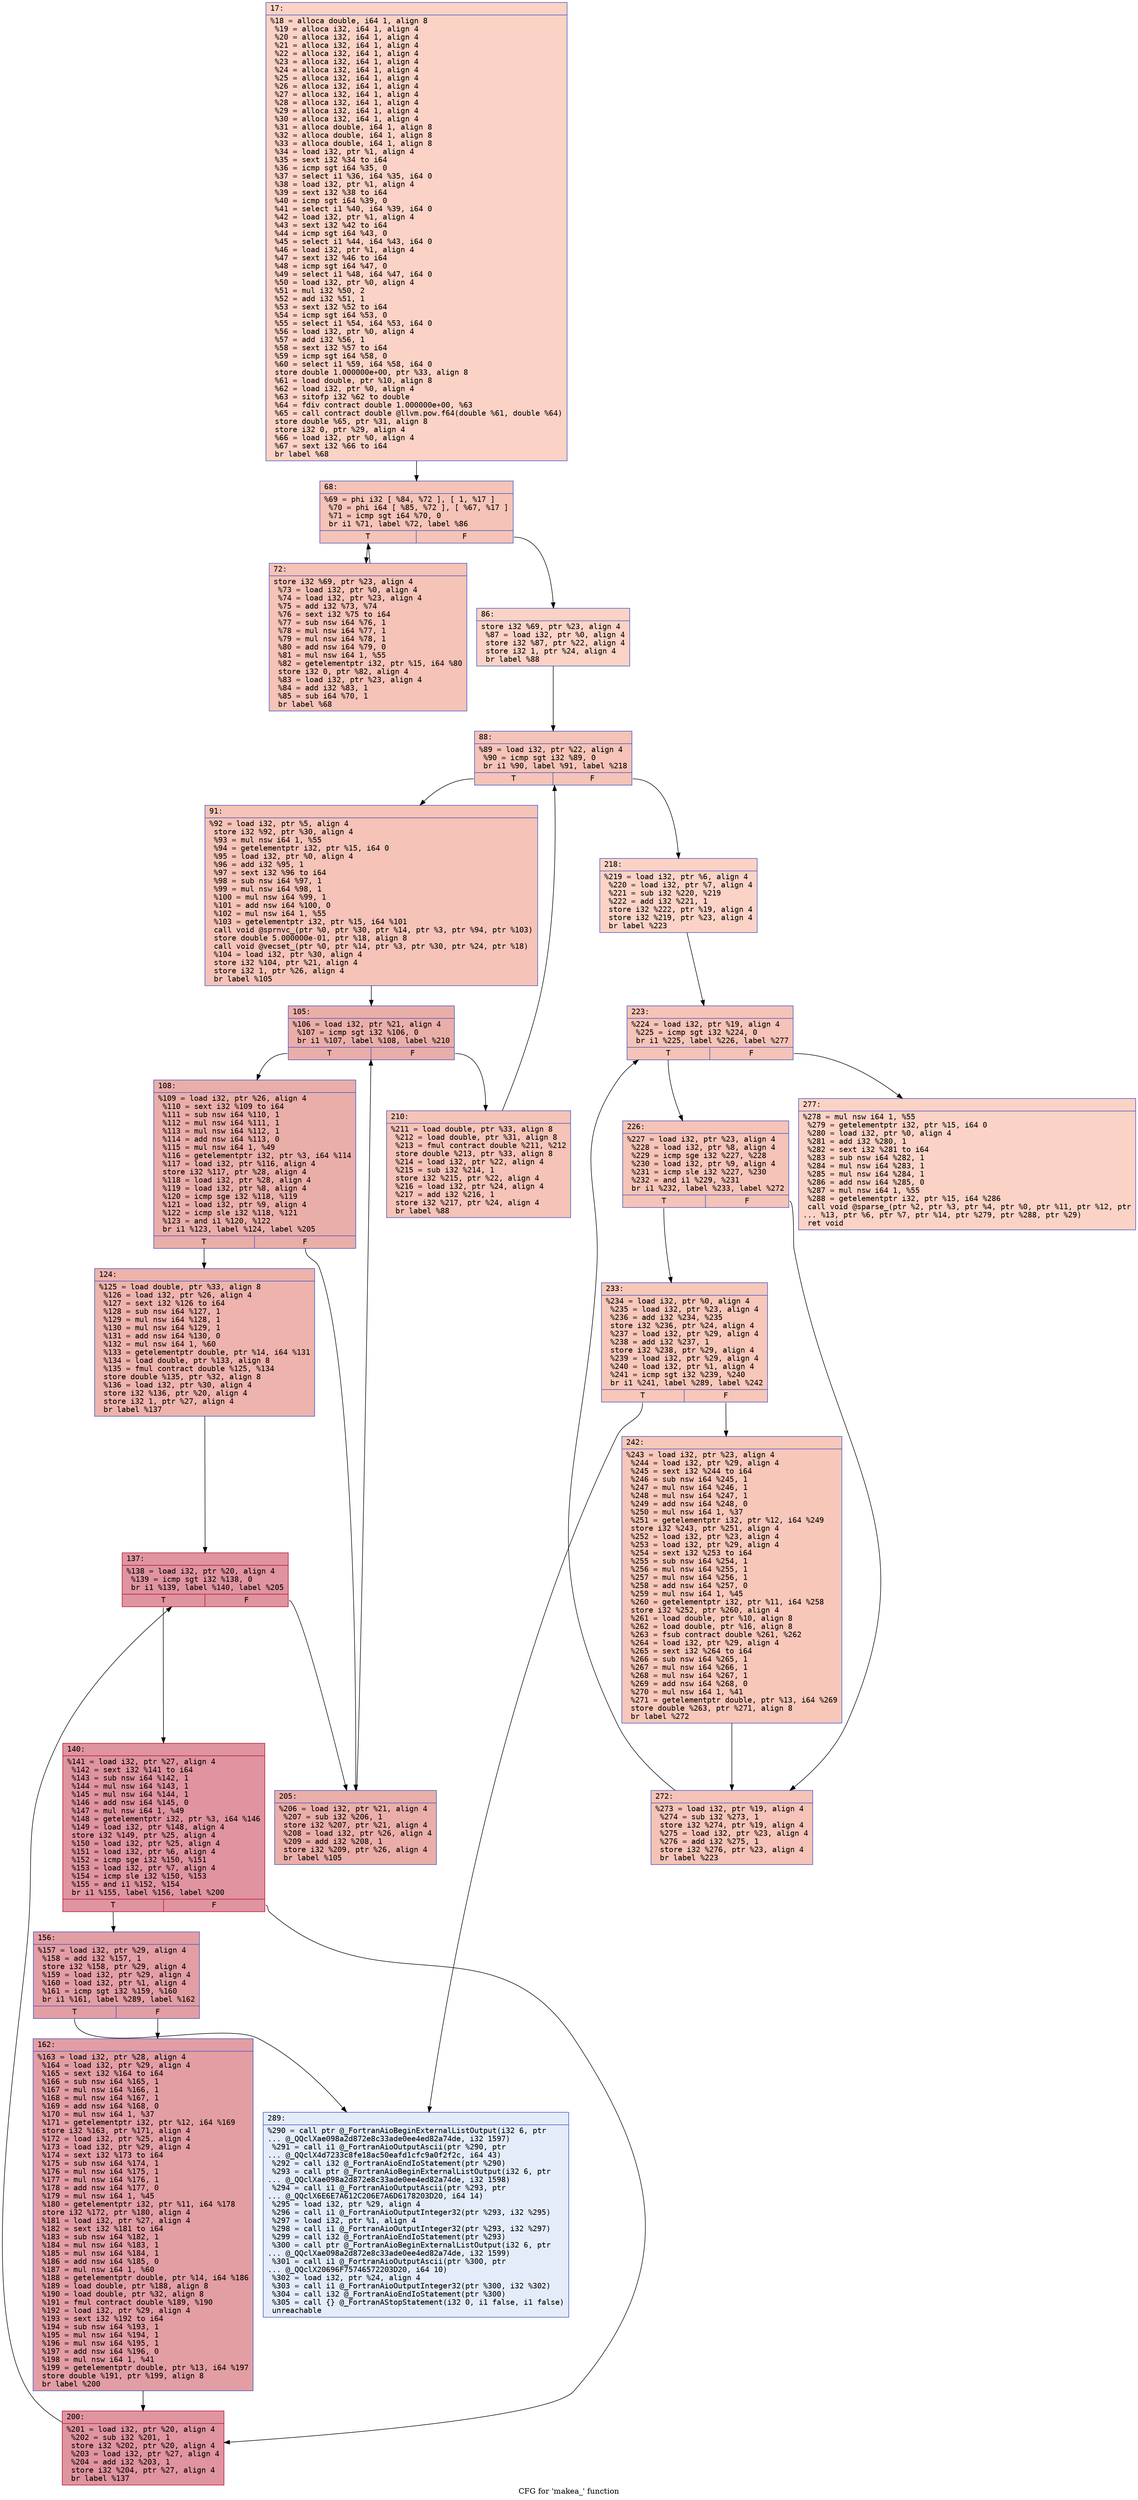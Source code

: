 digraph "CFG for 'makea_' function" {
	label="CFG for 'makea_' function";

	Node0x558b23fb8cc0 [shape=record,color="#3d50c3ff", style=filled, fillcolor="#f59c7d70" fontname="Courier",label="{17:\l|  %18 = alloca double, i64 1, align 8\l  %19 = alloca i32, i64 1, align 4\l  %20 = alloca i32, i64 1, align 4\l  %21 = alloca i32, i64 1, align 4\l  %22 = alloca i32, i64 1, align 4\l  %23 = alloca i32, i64 1, align 4\l  %24 = alloca i32, i64 1, align 4\l  %25 = alloca i32, i64 1, align 4\l  %26 = alloca i32, i64 1, align 4\l  %27 = alloca i32, i64 1, align 4\l  %28 = alloca i32, i64 1, align 4\l  %29 = alloca i32, i64 1, align 4\l  %30 = alloca i32, i64 1, align 4\l  %31 = alloca double, i64 1, align 8\l  %32 = alloca double, i64 1, align 8\l  %33 = alloca double, i64 1, align 8\l  %34 = load i32, ptr %1, align 4\l  %35 = sext i32 %34 to i64\l  %36 = icmp sgt i64 %35, 0\l  %37 = select i1 %36, i64 %35, i64 0\l  %38 = load i32, ptr %1, align 4\l  %39 = sext i32 %38 to i64\l  %40 = icmp sgt i64 %39, 0\l  %41 = select i1 %40, i64 %39, i64 0\l  %42 = load i32, ptr %1, align 4\l  %43 = sext i32 %42 to i64\l  %44 = icmp sgt i64 %43, 0\l  %45 = select i1 %44, i64 %43, i64 0\l  %46 = load i32, ptr %1, align 4\l  %47 = sext i32 %46 to i64\l  %48 = icmp sgt i64 %47, 0\l  %49 = select i1 %48, i64 %47, i64 0\l  %50 = load i32, ptr %0, align 4\l  %51 = mul i32 %50, 2\l  %52 = add i32 %51, 1\l  %53 = sext i32 %52 to i64\l  %54 = icmp sgt i64 %53, 0\l  %55 = select i1 %54, i64 %53, i64 0\l  %56 = load i32, ptr %0, align 4\l  %57 = add i32 %56, 1\l  %58 = sext i32 %57 to i64\l  %59 = icmp sgt i64 %58, 0\l  %60 = select i1 %59, i64 %58, i64 0\l  store double 1.000000e+00, ptr %33, align 8\l  %61 = load double, ptr %10, align 8\l  %62 = load i32, ptr %0, align 4\l  %63 = sitofp i32 %62 to double\l  %64 = fdiv contract double 1.000000e+00, %63\l  %65 = call contract double @llvm.pow.f64(double %61, double %64)\l  store double %65, ptr %31, align 8\l  store i32 0, ptr %29, align 4\l  %66 = load i32, ptr %0, align 4\l  %67 = sext i32 %66 to i64\l  br label %68\l}"];
	Node0x558b23fb8cc0 -> Node0x558b23fbb160[tooltip="17 -> 68\nProbability 100.00%" ];
	Node0x558b23fbb160 [shape=record,color="#3d50c3ff", style=filled, fillcolor="#e8765c70" fontname="Courier",label="{68:\l|  %69 = phi i32 [ %84, %72 ], [ 1, %17 ]\l  %70 = phi i64 [ %85, %72 ], [ %67, %17 ]\l  %71 = icmp sgt i64 %70, 0\l  br i1 %71, label %72, label %86\l|{<s0>T|<s1>F}}"];
	Node0x558b23fbb160:s0 -> Node0x558b23fbb220[tooltip="68 -> 72\nProbability 96.88%" ];
	Node0x558b23fbb160:s1 -> Node0x558b23fbb480[tooltip="68 -> 86\nProbability 3.12%" ];
	Node0x558b23fbb220 [shape=record,color="#3d50c3ff", style=filled, fillcolor="#e8765c70" fontname="Courier",label="{72:\l|  store i32 %69, ptr %23, align 4\l  %73 = load i32, ptr %0, align 4\l  %74 = load i32, ptr %23, align 4\l  %75 = add i32 %73, %74\l  %76 = sext i32 %75 to i64\l  %77 = sub nsw i64 %76, 1\l  %78 = mul nsw i64 %77, 1\l  %79 = mul nsw i64 %78, 1\l  %80 = add nsw i64 %79, 0\l  %81 = mul nsw i64 1, %55\l  %82 = getelementptr i32, ptr %15, i64 %80\l  store i32 0, ptr %82, align 4\l  %83 = load i32, ptr %23, align 4\l  %84 = add i32 %83, 1\l  %85 = sub i64 %70, 1\l  br label %68\l}"];
	Node0x558b23fbb220 -> Node0x558b23fbb160[tooltip="72 -> 68\nProbability 100.00%" ];
	Node0x558b23fbb480 [shape=record,color="#3d50c3ff", style=filled, fillcolor="#f59c7d70" fontname="Courier",label="{86:\l|  store i32 %69, ptr %23, align 4\l  %87 = load i32, ptr %0, align 4\l  store i32 %87, ptr %22, align 4\l  store i32 1, ptr %24, align 4\l  br label %88\l}"];
	Node0x558b23fbb480 -> Node0x558b23fbc0a0[tooltip="86 -> 88\nProbability 100.00%" ];
	Node0x558b23fbc0a0 [shape=record,color="#3d50c3ff", style=filled, fillcolor="#e8765c70" fontname="Courier",label="{88:\l|  %89 = load i32, ptr %22, align 4\l  %90 = icmp sgt i32 %89, 0\l  br i1 %90, label %91, label %218\l|{<s0>T|<s1>F}}"];
	Node0x558b23fbc0a0:s0 -> Node0x558b23fbc270[tooltip="88 -> 91\nProbability 96.88%" ];
	Node0x558b23fbc0a0:s1 -> Node0x558b23fbc2c0[tooltip="88 -> 218\nProbability 3.12%" ];
	Node0x558b23fbc270 [shape=record,color="#3d50c3ff", style=filled, fillcolor="#e8765c70" fontname="Courier",label="{91:\l|  %92 = load i32, ptr %5, align 4\l  store i32 %92, ptr %30, align 4\l  %93 = mul nsw i64 1, %55\l  %94 = getelementptr i32, ptr %15, i64 0\l  %95 = load i32, ptr %0, align 4\l  %96 = add i32 %95, 1\l  %97 = sext i32 %96 to i64\l  %98 = sub nsw i64 %97, 1\l  %99 = mul nsw i64 %98, 1\l  %100 = mul nsw i64 %99, 1\l  %101 = add nsw i64 %100, 0\l  %102 = mul nsw i64 1, %55\l  %103 = getelementptr i32, ptr %15, i64 %101\l  call void @sprnvc_(ptr %0, ptr %30, ptr %14, ptr %3, ptr %94, ptr %103)\l  store double 5.000000e-01, ptr %18, align 8\l  call void @vecset_(ptr %0, ptr %14, ptr %3, ptr %30, ptr %24, ptr %18)\l  %104 = load i32, ptr %30, align 4\l  store i32 %104, ptr %21, align 4\l  store i32 1, ptr %26, align 4\l  br label %105\l}"];
	Node0x558b23fbc270 -> Node0x558b23fbda80[tooltip="91 -> 105\nProbability 100.00%" ];
	Node0x558b23fbda80 [shape=record,color="#3d50c3ff", style=filled, fillcolor="#d0473d70" fontname="Courier",label="{105:\l|  %106 = load i32, ptr %21, align 4\l  %107 = icmp sgt i32 %106, 0\l  br i1 %107, label %108, label %210\l|{<s0>T|<s1>F}}"];
	Node0x558b23fbda80:s0 -> Node0x558b23fbdc50[tooltip="105 -> 108\nProbability 96.88%" ];
	Node0x558b23fbda80:s1 -> Node0x558b23fbdca0[tooltip="105 -> 210\nProbability 3.12%" ];
	Node0x558b23fbdc50 [shape=record,color="#3d50c3ff", style=filled, fillcolor="#d0473d70" fontname="Courier",label="{108:\l|  %109 = load i32, ptr %26, align 4\l  %110 = sext i32 %109 to i64\l  %111 = sub nsw i64 %110, 1\l  %112 = mul nsw i64 %111, 1\l  %113 = mul nsw i64 %112, 1\l  %114 = add nsw i64 %113, 0\l  %115 = mul nsw i64 1, %49\l  %116 = getelementptr i32, ptr %3, i64 %114\l  %117 = load i32, ptr %116, align 4\l  store i32 %117, ptr %28, align 4\l  %118 = load i32, ptr %28, align 4\l  %119 = load i32, ptr %8, align 4\l  %120 = icmp sge i32 %118, %119\l  %121 = load i32, ptr %9, align 4\l  %122 = icmp sle i32 %118, %121\l  %123 = and i1 %120, %122\l  br i1 %123, label %124, label %205\l|{<s0>T|<s1>F}}"];
	Node0x558b23fbdc50:s0 -> Node0x558b23fbe650[tooltip="108 -> 124\nProbability 50.00%" ];
	Node0x558b23fbdc50:s1 -> Node0x558b23fbe6a0[tooltip="108 -> 205\nProbability 50.00%" ];
	Node0x558b23fbe650 [shape=record,color="#3d50c3ff", style=filled, fillcolor="#d6524470" fontname="Courier",label="{124:\l|  %125 = load double, ptr %33, align 8\l  %126 = load i32, ptr %26, align 4\l  %127 = sext i32 %126 to i64\l  %128 = sub nsw i64 %127, 1\l  %129 = mul nsw i64 %128, 1\l  %130 = mul nsw i64 %129, 1\l  %131 = add nsw i64 %130, 0\l  %132 = mul nsw i64 1, %60\l  %133 = getelementptr double, ptr %14, i64 %131\l  %134 = load double, ptr %133, align 8\l  %135 = fmul contract double %125, %134\l  store double %135, ptr %32, align 8\l  %136 = load i32, ptr %30, align 4\l  store i32 %136, ptr %20, align 4\l  store i32 1, ptr %27, align 4\l  br label %137\l}"];
	Node0x558b23fbe650 -> Node0x558b23fbeff0[tooltip="124 -> 137\nProbability 100.00%" ];
	Node0x558b23fbeff0 [shape=record,color="#b70d28ff", style=filled, fillcolor="#b70d2870" fontname="Courier",label="{137:\l|  %138 = load i32, ptr %20, align 4\l  %139 = icmp sgt i32 %138, 0\l  br i1 %139, label %140, label %205\l|{<s0>T|<s1>F}}"];
	Node0x558b23fbeff0:s0 -> Node0x558b23fbf1c0[tooltip="137 -> 140\nProbability 96.88%" ];
	Node0x558b23fbeff0:s1 -> Node0x558b23fbe6a0[tooltip="137 -> 205\nProbability 3.12%" ];
	Node0x558b23fbf1c0 [shape=record,color="#b70d28ff", style=filled, fillcolor="#b70d2870" fontname="Courier",label="{140:\l|  %141 = load i32, ptr %27, align 4\l  %142 = sext i32 %141 to i64\l  %143 = sub nsw i64 %142, 1\l  %144 = mul nsw i64 %143, 1\l  %145 = mul nsw i64 %144, 1\l  %146 = add nsw i64 %145, 0\l  %147 = mul nsw i64 1, %49\l  %148 = getelementptr i32, ptr %3, i64 %146\l  %149 = load i32, ptr %148, align 4\l  store i32 %149, ptr %25, align 4\l  %150 = load i32, ptr %25, align 4\l  %151 = load i32, ptr %6, align 4\l  %152 = icmp sge i32 %150, %151\l  %153 = load i32, ptr %7, align 4\l  %154 = icmp sle i32 %150, %153\l  %155 = and i1 %152, %154\l  br i1 %155, label %156, label %200\l|{<s0>T|<s1>F}}"];
	Node0x558b23fbf1c0:s0 -> Node0x558b23fbfb70[tooltip="140 -> 156\nProbability 50.00%" ];
	Node0x558b23fbf1c0:s1 -> Node0x558b23fbfbc0[tooltip="140 -> 200\nProbability 50.00%" ];
	Node0x558b23fbfb70 [shape=record,color="#3d50c3ff", style=filled, fillcolor="#be242e70" fontname="Courier",label="{156:\l|  %157 = load i32, ptr %29, align 4\l  %158 = add i32 %157, 1\l  store i32 %158, ptr %29, align 4\l  %159 = load i32, ptr %29, align 4\l  %160 = load i32, ptr %1, align 4\l  %161 = icmp sgt i32 %159, %160\l  br i1 %161, label %289, label %162\l|{<s0>T|<s1>F}}"];
	Node0x558b23fbfb70:s0 -> Node0x558b23fc0000[tooltip="156 -> 289\nProbability 0.00%" ];
	Node0x558b23fbfb70:s1 -> Node0x558b23fc0050[tooltip="156 -> 162\nProbability 100.00%" ];
	Node0x558b23fc0050 [shape=record,color="#3d50c3ff", style=filled, fillcolor="#be242e70" fontname="Courier",label="{162:\l|  %163 = load i32, ptr %28, align 4\l  %164 = load i32, ptr %29, align 4\l  %165 = sext i32 %164 to i64\l  %166 = sub nsw i64 %165, 1\l  %167 = mul nsw i64 %166, 1\l  %168 = mul nsw i64 %167, 1\l  %169 = add nsw i64 %168, 0\l  %170 = mul nsw i64 1, %37\l  %171 = getelementptr i32, ptr %12, i64 %169\l  store i32 %163, ptr %171, align 4\l  %172 = load i32, ptr %25, align 4\l  %173 = load i32, ptr %29, align 4\l  %174 = sext i32 %173 to i64\l  %175 = sub nsw i64 %174, 1\l  %176 = mul nsw i64 %175, 1\l  %177 = mul nsw i64 %176, 1\l  %178 = add nsw i64 %177, 0\l  %179 = mul nsw i64 1, %45\l  %180 = getelementptr i32, ptr %11, i64 %178\l  store i32 %172, ptr %180, align 4\l  %181 = load i32, ptr %27, align 4\l  %182 = sext i32 %181 to i64\l  %183 = sub nsw i64 %182, 1\l  %184 = mul nsw i64 %183, 1\l  %185 = mul nsw i64 %184, 1\l  %186 = add nsw i64 %185, 0\l  %187 = mul nsw i64 1, %60\l  %188 = getelementptr double, ptr %14, i64 %186\l  %189 = load double, ptr %188, align 8\l  %190 = load double, ptr %32, align 8\l  %191 = fmul contract double %189, %190\l  %192 = load i32, ptr %29, align 4\l  %193 = sext i32 %192 to i64\l  %194 = sub nsw i64 %193, 1\l  %195 = mul nsw i64 %194, 1\l  %196 = mul nsw i64 %195, 1\l  %197 = add nsw i64 %196, 0\l  %198 = mul nsw i64 1, %41\l  %199 = getelementptr double, ptr %13, i64 %197\l  store double %191, ptr %199, align 8\l  br label %200\l}"];
	Node0x558b23fc0050 -> Node0x558b23fbfbc0[tooltip="162 -> 200\nProbability 100.00%" ];
	Node0x558b23fbfbc0 [shape=record,color="#b70d28ff", style=filled, fillcolor="#b70d2870" fontname="Courier",label="{200:\l|  %201 = load i32, ptr %20, align 4\l  %202 = sub i32 %201, 1\l  store i32 %202, ptr %20, align 4\l  %203 = load i32, ptr %27, align 4\l  %204 = add i32 %203, 1\l  store i32 %204, ptr %27, align 4\l  br label %137\l}"];
	Node0x558b23fbfbc0 -> Node0x558b23fbeff0[tooltip="200 -> 137\nProbability 100.00%" ];
	Node0x558b23fbe6a0 [shape=record,color="#3d50c3ff", style=filled, fillcolor="#d0473d70" fontname="Courier",label="{205:\l|  %206 = load i32, ptr %21, align 4\l  %207 = sub i32 %206, 1\l  store i32 %207, ptr %21, align 4\l  %208 = load i32, ptr %26, align 4\l  %209 = add i32 %208, 1\l  store i32 %209, ptr %26, align 4\l  br label %105\l}"];
	Node0x558b23fbe6a0 -> Node0x558b23fbda80[tooltip="205 -> 105\nProbability 100.00%" ];
	Node0x558b23fbdca0 [shape=record,color="#3d50c3ff", style=filled, fillcolor="#e8765c70" fontname="Courier",label="{210:\l|  %211 = load double, ptr %33, align 8\l  %212 = load double, ptr %31, align 8\l  %213 = fmul contract double %211, %212\l  store double %213, ptr %33, align 8\l  %214 = load i32, ptr %22, align 4\l  %215 = sub i32 %214, 1\l  store i32 %215, ptr %22, align 4\l  %216 = load i32, ptr %24, align 4\l  %217 = add i32 %216, 1\l  store i32 %217, ptr %24, align 4\l  br label %88\l}"];
	Node0x558b23fbdca0 -> Node0x558b23fbc0a0[tooltip="210 -> 88\nProbability 100.00%" ];
	Node0x558b23fbc2c0 [shape=record,color="#3d50c3ff", style=filled, fillcolor="#f59c7d70" fontname="Courier",label="{218:\l|  %219 = load i32, ptr %6, align 4\l  %220 = load i32, ptr %7, align 4\l  %221 = sub i32 %220, %219\l  %222 = add i32 %221, 1\l  store i32 %222, ptr %19, align 4\l  store i32 %219, ptr %23, align 4\l  br label %223\l}"];
	Node0x558b23fbc2c0 -> Node0x558b23fbd650[tooltip="218 -> 223\nProbability 100.00%" ];
	Node0x558b23fbd650 [shape=record,color="#3d50c3ff", style=filled, fillcolor="#e8765c70" fontname="Courier",label="{223:\l|  %224 = load i32, ptr %19, align 4\l  %225 = icmp sgt i32 %224, 0\l  br i1 %225, label %226, label %277\l|{<s0>T|<s1>F}}"];
	Node0x558b23fbd650:s0 -> Node0x558b23fcd550[tooltip="223 -> 226\nProbability 96.88%" ];
	Node0x558b23fbd650:s1 -> Node0x558b23fcd5a0[tooltip="223 -> 277\nProbability 3.12%" ];
	Node0x558b23fcd550 [shape=record,color="#3d50c3ff", style=filled, fillcolor="#e8765c70" fontname="Courier",label="{226:\l|  %227 = load i32, ptr %23, align 4\l  %228 = load i32, ptr %8, align 4\l  %229 = icmp sge i32 %227, %228\l  %230 = load i32, ptr %9, align 4\l  %231 = icmp sle i32 %227, %230\l  %232 = and i1 %229, %231\l  br i1 %232, label %233, label %272\l|{<s0>T|<s1>F}}"];
	Node0x558b23fcd550:s0 -> Node0x558b23fcd9d0[tooltip="226 -> 233\nProbability 50.00%" ];
	Node0x558b23fcd550:s1 -> Node0x558b23fcda20[tooltip="226 -> 272\nProbability 50.00%" ];
	Node0x558b23fcd9d0 [shape=record,color="#3d50c3ff", style=filled, fillcolor="#ec7f6370" fontname="Courier",label="{233:\l|  %234 = load i32, ptr %0, align 4\l  %235 = load i32, ptr %23, align 4\l  %236 = add i32 %234, %235\l  store i32 %236, ptr %24, align 4\l  %237 = load i32, ptr %29, align 4\l  %238 = add i32 %237, 1\l  store i32 %238, ptr %29, align 4\l  %239 = load i32, ptr %29, align 4\l  %240 = load i32, ptr %1, align 4\l  %241 = icmp sgt i32 %239, %240\l  br i1 %241, label %289, label %242\l|{<s0>T|<s1>F}}"];
	Node0x558b23fcd9d0:s0 -> Node0x558b23fc0000[tooltip="233 -> 289\nProbability 0.00%" ];
	Node0x558b23fcd9d0:s1 -> Node0x558b23fce090[tooltip="233 -> 242\nProbability 100.00%" ];
	Node0x558b23fce090 [shape=record,color="#3d50c3ff", style=filled, fillcolor="#ec7f6370" fontname="Courier",label="{242:\l|  %243 = load i32, ptr %23, align 4\l  %244 = load i32, ptr %29, align 4\l  %245 = sext i32 %244 to i64\l  %246 = sub nsw i64 %245, 1\l  %247 = mul nsw i64 %246, 1\l  %248 = mul nsw i64 %247, 1\l  %249 = add nsw i64 %248, 0\l  %250 = mul nsw i64 1, %37\l  %251 = getelementptr i32, ptr %12, i64 %249\l  store i32 %243, ptr %251, align 4\l  %252 = load i32, ptr %23, align 4\l  %253 = load i32, ptr %29, align 4\l  %254 = sext i32 %253 to i64\l  %255 = sub nsw i64 %254, 1\l  %256 = mul nsw i64 %255, 1\l  %257 = mul nsw i64 %256, 1\l  %258 = add nsw i64 %257, 0\l  %259 = mul nsw i64 1, %45\l  %260 = getelementptr i32, ptr %11, i64 %258\l  store i32 %252, ptr %260, align 4\l  %261 = load double, ptr %10, align 8\l  %262 = load double, ptr %16, align 8\l  %263 = fsub contract double %261, %262\l  %264 = load i32, ptr %29, align 4\l  %265 = sext i32 %264 to i64\l  %266 = sub nsw i64 %265, 1\l  %267 = mul nsw i64 %266, 1\l  %268 = mul nsw i64 %267, 1\l  %269 = add nsw i64 %268, 0\l  %270 = mul nsw i64 1, %41\l  %271 = getelementptr double, ptr %13, i64 %269\l  store double %263, ptr %271, align 8\l  br label %272\l}"];
	Node0x558b23fce090 -> Node0x558b23fcda20[tooltip="242 -> 272\nProbability 100.00%" ];
	Node0x558b23fcda20 [shape=record,color="#3d50c3ff", style=filled, fillcolor="#e8765c70" fontname="Courier",label="{272:\l|  %273 = load i32, ptr %19, align 4\l  %274 = sub i32 %273, 1\l  store i32 %274, ptr %19, align 4\l  %275 = load i32, ptr %23, align 4\l  %276 = add i32 %275, 1\l  store i32 %276, ptr %23, align 4\l  br label %223\l}"];
	Node0x558b23fcda20 -> Node0x558b23fbd650[tooltip="272 -> 223\nProbability 100.00%" ];
	Node0x558b23fcd5a0 [shape=record,color="#3d50c3ff", style=filled, fillcolor="#f59c7d70" fontname="Courier",label="{277:\l|  %278 = mul nsw i64 1, %55\l  %279 = getelementptr i32, ptr %15, i64 0\l  %280 = load i32, ptr %0, align 4\l  %281 = add i32 %280, 1\l  %282 = sext i32 %281 to i64\l  %283 = sub nsw i64 %282, 1\l  %284 = mul nsw i64 %283, 1\l  %285 = mul nsw i64 %284, 1\l  %286 = add nsw i64 %285, 0\l  %287 = mul nsw i64 1, %55\l  %288 = getelementptr i32, ptr %15, i64 %286\l  call void @sparse_(ptr %2, ptr %3, ptr %4, ptr %0, ptr %11, ptr %12, ptr\l... %13, ptr %6, ptr %7, ptr %14, ptr %279, ptr %288, ptr %29)\l  ret void\l}"];
	Node0x558b23fc0000 [shape=record,color="#3d50c3ff", style=filled, fillcolor="#c1d4f470" fontname="Courier",label="{289:\l|  %290 = call ptr @_FortranAioBeginExternalListOutput(i32 6, ptr\l... @_QQclXae098a2d872e8c33ade0ee4ed82a74de, i32 1597)\l  %291 = call i1 @_FortranAioOutputAscii(ptr %290, ptr\l... @_QQclX4d7233c8fe18ac50eafd1cfc9a0f2f2c, i64 43)\l  %292 = call i32 @_FortranAioEndIoStatement(ptr %290)\l  %293 = call ptr @_FortranAioBeginExternalListOutput(i32 6, ptr\l... @_QQclXae098a2d872e8c33ade0ee4ed82a74de, i32 1598)\l  %294 = call i1 @_FortranAioOutputAscii(ptr %293, ptr\l... @_QQclX6E6E7A612C206E7A6D6178203D20, i64 14)\l  %295 = load i32, ptr %29, align 4\l  %296 = call i1 @_FortranAioOutputInteger32(ptr %293, i32 %295)\l  %297 = load i32, ptr %1, align 4\l  %298 = call i1 @_FortranAioOutputInteger32(ptr %293, i32 %297)\l  %299 = call i32 @_FortranAioEndIoStatement(ptr %293)\l  %300 = call ptr @_FortranAioBeginExternalListOutput(i32 6, ptr\l... @_QQclXae098a2d872e8c33ade0ee4ed82a74de, i32 1599)\l  %301 = call i1 @_FortranAioOutputAscii(ptr %300, ptr\l... @_QQclX20696F75746572203D20, i64 10)\l  %302 = load i32, ptr %24, align 4\l  %303 = call i1 @_FortranAioOutputInteger32(ptr %300, i32 %302)\l  %304 = call i32 @_FortranAioEndIoStatement(ptr %300)\l  %305 = call \{\} @_FortranAStopStatement(i32 0, i1 false, i1 false)\l  unreachable\l}"];
}
